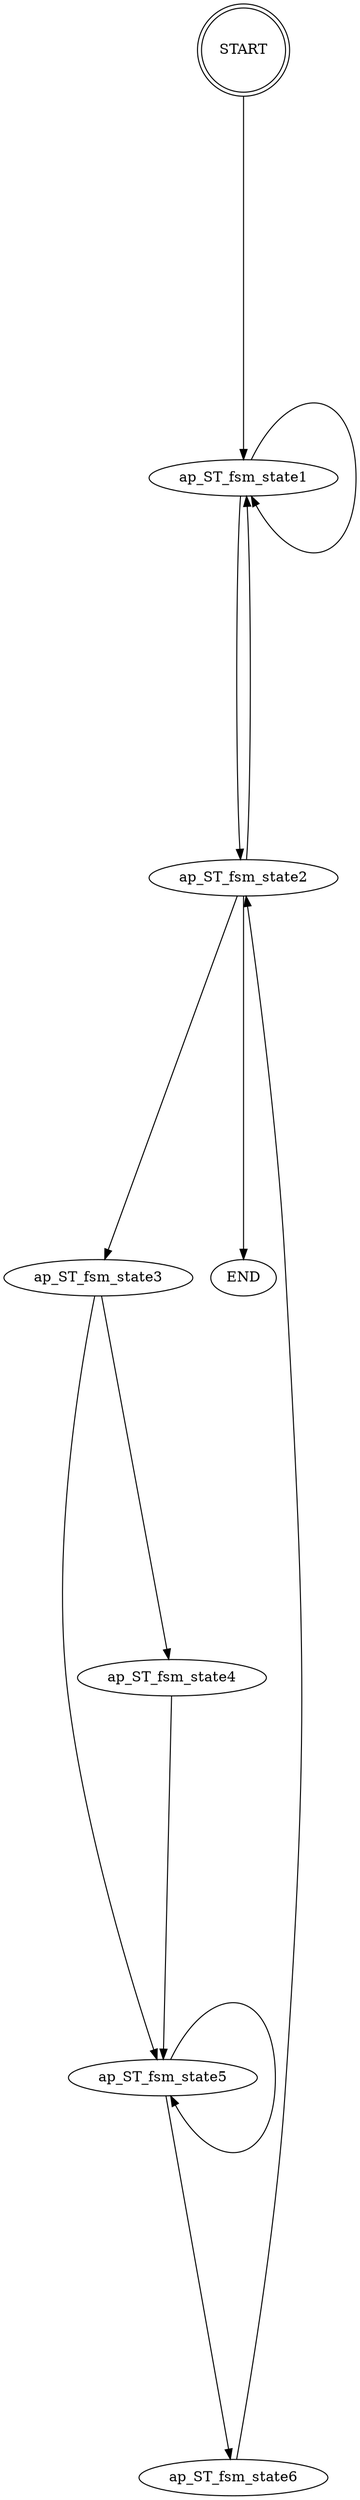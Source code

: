 digraph "" {
 graph [ranksep=5.0];
edge [color=black,
len=2.0
];
START	[shape=doublecircle];
START -> ap_ST_fsm_state1;
ap_ST_fsm_state1 -> ap_ST_fsm_state2;
ap_ST_fsm_state1 -> ap_ST_fsm_state1;
ap_ST_fsm_state2 -> ap_ST_fsm_state1;
ap_ST_fsm_state2 -> ap_ST_fsm_state3;
ap_ST_fsm_state2 -> END;
ap_ST_fsm_state3 -> ap_ST_fsm_state5;
ap_ST_fsm_state3 -> ap_ST_fsm_state4;
ap_ST_fsm_state4 -> ap_ST_fsm_state5;
ap_ST_fsm_state5 -> ap_ST_fsm_state6;
ap_ST_fsm_state5 -> ap_ST_fsm_state5;
ap_ST_fsm_state6 -> ap_ST_fsm_state2;
}
